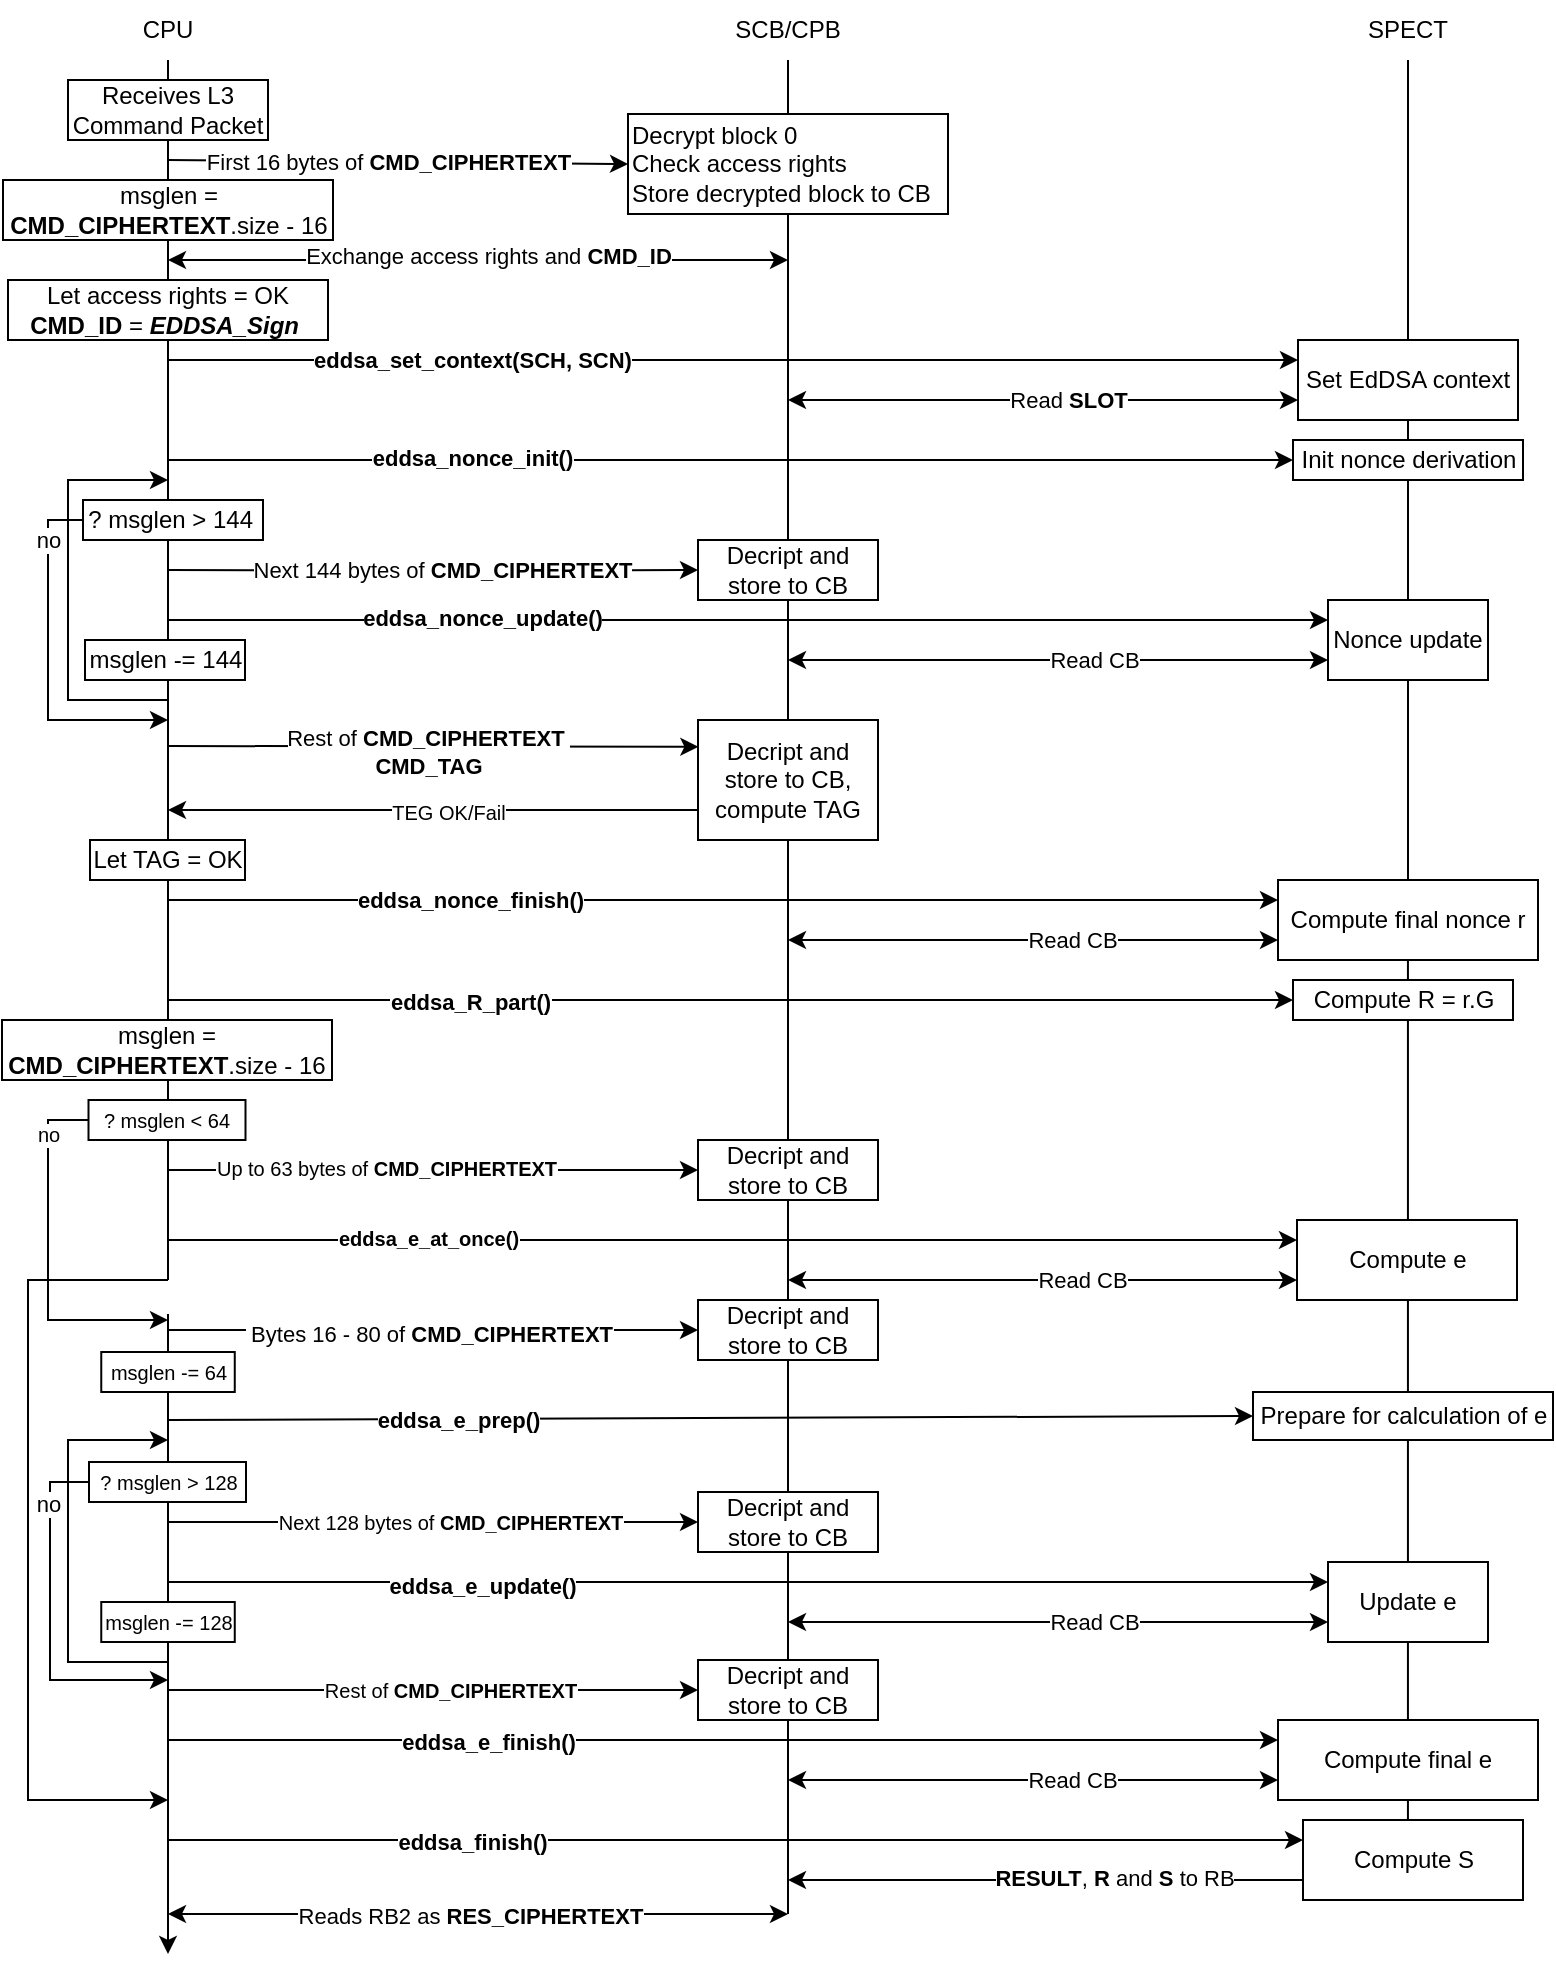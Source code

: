 <mxfile version="24.4.0" type="device">
  <diagram name="EDDSA_DF" id="36KxJUbLJiDApLGpdTRL">
    <mxGraphModel dx="857" dy="592" grid="1" gridSize="10" guides="1" tooltips="1" connect="1" arrows="1" fold="1" page="1" pageScale="1" pageWidth="850" pageHeight="1100" math="0" shadow="0">
      <root>
        <mxCell id="0" />
        <mxCell id="1" parent="0" />
        <mxCell id="mS8hjP8mOqzVf1MW08bs-2" style="edgeStyle=orthogonalEdgeStyle;rounded=0;orthogonalLoop=1;jettySize=auto;html=1;exitX=0.5;exitY=1;exitDx=0;exitDy=0;endArrow=none;endFill=0;" parent="1" source="mS8hjP8mOqzVf1MW08bs-1" edge="1">
          <mxGeometry relative="1" as="geometry">
            <mxPoint x="110" y="683" as="targetPoint" />
            <Array as="points">
              <mxPoint x="110" y="520" />
              <mxPoint x="110" y="520" />
            </Array>
          </mxGeometry>
        </mxCell>
        <mxCell id="mS8hjP8mOqzVf1MW08bs-1" value="CPU" style="text;html=1;strokeColor=none;fillColor=none;align=center;verticalAlign=middle;whiteSpace=wrap;rounded=0;" parent="1" vertex="1">
          <mxGeometry x="90" y="43" width="40" height="30" as="geometry" />
        </mxCell>
        <mxCell id="mS8hjP8mOqzVf1MW08bs-3" style="edgeStyle=orthogonalEdgeStyle;rounded=0;orthogonalLoop=1;jettySize=auto;html=1;exitX=0.5;exitY=1;exitDx=0;exitDy=0;endArrow=none;endFill=0;entryX=0.477;entryY=0.675;entryDx=0;entryDy=0;entryPerimeter=0;" parent="1" source="mS8hjP8mOqzVf1MW08bs-4" edge="1" target="m8yKXEBqO1hWy0zme6Uk-33">
          <mxGeometry relative="1" as="geometry">
            <mxPoint x="730" y="1013" as="targetPoint" />
          </mxGeometry>
        </mxCell>
        <mxCell id="mS8hjP8mOqzVf1MW08bs-4" value="SPECT" style="text;html=1;strokeColor=none;fillColor=none;align=center;verticalAlign=middle;whiteSpace=wrap;rounded=0;" parent="1" vertex="1">
          <mxGeometry x="710" y="43" width="40" height="30" as="geometry" />
        </mxCell>
        <mxCell id="mS8hjP8mOqzVf1MW08bs-5" style="edgeStyle=orthogonalEdgeStyle;rounded=0;orthogonalLoop=1;jettySize=auto;html=1;exitX=0.5;exitY=1;exitDx=0;exitDy=0;endArrow=none;endFill=0;" parent="1" source="mS8hjP8mOqzVf1MW08bs-6" edge="1">
          <mxGeometry relative="1" as="geometry">
            <mxPoint x="420" y="1000" as="targetPoint" />
          </mxGeometry>
        </mxCell>
        <mxCell id="mS8hjP8mOqzVf1MW08bs-6" value="SCB/CPB" style="text;html=1;strokeColor=none;fillColor=none;align=center;verticalAlign=middle;whiteSpace=wrap;rounded=0;" parent="1" vertex="1">
          <mxGeometry x="400" y="43" width="40" height="30" as="geometry" />
        </mxCell>
        <mxCell id="mS8hjP8mOqzVf1MW08bs-8" value="Receives L3 Command Packet" style="rounded=0;whiteSpace=wrap;html=1;" parent="1" vertex="1">
          <mxGeometry x="60" y="83" width="100" height="30" as="geometry" />
        </mxCell>
        <mxCell id="mS8hjP8mOqzVf1MW08bs-9" value="" style="endArrow=classic;html=1;rounded=0;entryX=0;entryY=0.5;entryDx=0;entryDy=0;" parent="1" target="mS8hjP8mOqzVf1MW08bs-11" edge="1">
          <mxGeometry width="50" height="50" relative="1" as="geometry">
            <mxPoint x="110" y="123" as="sourcePoint" />
            <mxPoint x="420" y="123" as="targetPoint" />
          </mxGeometry>
        </mxCell>
        <mxCell id="mS8hjP8mOqzVf1MW08bs-10" value="First 16 bytes of &lt;b&gt;CMD_CIPHERTEXT&lt;/b&gt;" style="edgeLabel;html=1;align=center;verticalAlign=middle;resizable=0;points=[];labelBorderColor=none;" parent="mS8hjP8mOqzVf1MW08bs-9" vertex="1" connectable="0">
          <mxGeometry x="-0.264" y="-1" relative="1" as="geometry">
            <mxPoint x="25" y="-1" as="offset" />
          </mxGeometry>
        </mxCell>
        <mxCell id="mS8hjP8mOqzVf1MW08bs-11" value="&lt;span style=&quot;background-color: initial;&quot;&gt;Decrypt block 0&lt;/span&gt;&lt;br&gt;&lt;span style=&quot;background-color: initial;&quot;&gt;Check access&amp;nbsp;rights&lt;/span&gt;&lt;br&gt;&lt;span style=&quot;background-color: initial;&quot;&gt;Store decrypted block to CB&lt;/span&gt;" style="rounded=0;whiteSpace=wrap;html=1;labelBorderColor=none;align=left;" parent="1" vertex="1">
          <mxGeometry x="340" y="100" width="160" height="50" as="geometry" />
        </mxCell>
        <mxCell id="mS8hjP8mOqzVf1MW08bs-12" value="" style="endArrow=classic;html=1;rounded=0;startArrow=classic;startFill=1;" parent="1" edge="1">
          <mxGeometry width="50" height="50" relative="1" as="geometry">
            <mxPoint x="110" y="173" as="sourcePoint" />
            <mxPoint x="420" y="173" as="targetPoint" />
          </mxGeometry>
        </mxCell>
        <mxCell id="mS8hjP8mOqzVf1MW08bs-13" value="Exchange access rights and &lt;b&gt;CMD_ID&lt;/b&gt;" style="edgeLabel;html=1;align=center;verticalAlign=middle;resizable=0;points=[];" parent="mS8hjP8mOqzVf1MW08bs-12" vertex="1" connectable="0">
          <mxGeometry x="-0.168" y="2" relative="1" as="geometry">
            <mxPoint x="31" as="offset" />
          </mxGeometry>
        </mxCell>
        <mxCell id="mS8hjP8mOqzVf1MW08bs-15" value="Let access rights = OK&lt;br&gt;&lt;b&gt;CMD_ID&lt;/b&gt; = &lt;b&gt;&lt;i&gt;EDDSA_Sign&lt;/i&gt;&lt;/b&gt;&amp;nbsp;" style="rounded=0;whiteSpace=wrap;html=1;labelBorderColor=none;" parent="1" vertex="1">
          <mxGeometry x="30" y="183" width="160" height="30" as="geometry" />
        </mxCell>
        <mxCell id="mS8hjP8mOqzVf1MW08bs-16" value="" style="endArrow=classic;html=1;rounded=0;entryX=0;entryY=0.25;entryDx=0;entryDy=0;" parent="1" target="mS8hjP8mOqzVf1MW08bs-18" edge="1">
          <mxGeometry width="50" height="50" relative="1" as="geometry">
            <mxPoint x="110" y="223" as="sourcePoint" />
            <mxPoint x="730" y="223" as="targetPoint" />
          </mxGeometry>
        </mxCell>
        <mxCell id="mS8hjP8mOqzVf1MW08bs-17" value="&lt;b&gt;eddsa_set_context(SCH, SCN)&lt;/b&gt;" style="edgeLabel;html=1;align=center;verticalAlign=middle;resizable=0;points=[];" parent="mS8hjP8mOqzVf1MW08bs-16" vertex="1" connectable="0">
          <mxGeometry x="-0.352" y="-2" relative="1" as="geometry">
            <mxPoint x="-31" y="-2" as="offset" />
          </mxGeometry>
        </mxCell>
        <mxCell id="CBX0o6a5zVeQFHhdcQHU-1" style="edgeStyle=orthogonalEdgeStyle;rounded=0;orthogonalLoop=1;jettySize=auto;html=1;exitX=0;exitY=0.75;exitDx=0;exitDy=0;startArrow=classic;startFill=1;" parent="1" source="mS8hjP8mOqzVf1MW08bs-18" edge="1">
          <mxGeometry relative="1" as="geometry">
            <mxPoint x="420" y="243" as="targetPoint" />
          </mxGeometry>
        </mxCell>
        <mxCell id="CBX0o6a5zVeQFHhdcQHU-2" value="Read &lt;b&gt;SLOT&lt;/b&gt;" style="edgeLabel;html=1;align=center;verticalAlign=middle;resizable=0;points=[];" parent="CBX0o6a5zVeQFHhdcQHU-1" vertex="1" connectable="0">
          <mxGeometry x="-0.356" relative="1" as="geometry">
            <mxPoint x="-33" as="offset" />
          </mxGeometry>
        </mxCell>
        <mxCell id="mS8hjP8mOqzVf1MW08bs-18" value="Set EdDSA context" style="rounded=0;whiteSpace=wrap;html=1;labelBorderColor=none;" parent="1" vertex="1">
          <mxGeometry x="675" y="213" width="110" height="40" as="geometry" />
        </mxCell>
        <mxCell id="mS8hjP8mOqzVf1MW08bs-21" value="" style="endArrow=classic;html=1;rounded=0;entryX=0;entryY=0.5;entryDx=0;entryDy=0;" parent="1" target="mS8hjP8mOqzVf1MW08bs-23" edge="1">
          <mxGeometry width="50" height="50" relative="1" as="geometry">
            <mxPoint x="110" y="273" as="sourcePoint" />
            <mxPoint x="730" y="263" as="targetPoint" />
          </mxGeometry>
        </mxCell>
        <mxCell id="mS8hjP8mOqzVf1MW08bs-22" value="&lt;b&gt;eddsa_nonce_init()&lt;/b&gt;" style="edgeLabel;html=1;align=center;verticalAlign=middle;resizable=0;points=[];" parent="mS8hjP8mOqzVf1MW08bs-21" vertex="1" connectable="0">
          <mxGeometry x="-0.352" y="-2" relative="1" as="geometry">
            <mxPoint x="-31" y="-3" as="offset" />
          </mxGeometry>
        </mxCell>
        <mxCell id="mS8hjP8mOqzVf1MW08bs-23" value="Init nonce derivation" style="rounded=0;whiteSpace=wrap;html=1;labelBorderColor=none;" parent="1" vertex="1">
          <mxGeometry x="672.5" y="263" width="115" height="20" as="geometry" />
        </mxCell>
        <mxCell id="mS8hjP8mOqzVf1MW08bs-26" value="msglen = &lt;b&gt;CMD_CIPHERTEXT&lt;/b&gt;.size - 16" style="rounded=0;whiteSpace=wrap;html=1;labelBorderColor=none;" parent="1" vertex="1">
          <mxGeometry x="27.5" y="133" width="165" height="30" as="geometry" />
        </mxCell>
        <mxCell id="mS8hjP8mOqzVf1MW08bs-32" style="edgeStyle=orthogonalEdgeStyle;rounded=0;orthogonalLoop=1;jettySize=auto;html=1;startArrow=none;startFill=0;entryX=0;entryY=0.5;entryDx=0;entryDy=0;" parent="1" target="mS8hjP8mOqzVf1MW08bs-35" edge="1">
          <mxGeometry relative="1" as="geometry">
            <mxPoint x="420" y="400" as="targetPoint" />
            <mxPoint x="110" y="328" as="sourcePoint" />
          </mxGeometry>
        </mxCell>
        <mxCell id="mS8hjP8mOqzVf1MW08bs-34" value="Next 144 bytes of &lt;b&gt;CMD_CIPHERTEXT&lt;/b&gt;" style="edgeLabel;html=1;align=center;verticalAlign=middle;resizable=0;points=[];" parent="mS8hjP8mOqzVf1MW08bs-32" vertex="1" connectable="0">
          <mxGeometry x="-0.664" relative="1" as="geometry">
            <mxPoint x="92" as="offset" />
          </mxGeometry>
        </mxCell>
        <mxCell id="mS8hjP8mOqzVf1MW08bs-48" style="edgeStyle=orthogonalEdgeStyle;rounded=0;orthogonalLoop=1;jettySize=auto;html=1;exitX=0;exitY=0.5;exitDx=0;exitDy=0;startArrow=none;startFill=0;" parent="1" source="mS8hjP8mOqzVf1MW08bs-29" edge="1">
          <mxGeometry relative="1" as="geometry">
            <mxPoint x="110" y="403" as="targetPoint" />
            <Array as="points">
              <mxPoint x="50" y="303" />
              <mxPoint x="50" y="403" />
            </Array>
          </mxGeometry>
        </mxCell>
        <mxCell id="mS8hjP8mOqzVf1MW08bs-49" value="no" style="edgeLabel;html=1;align=center;verticalAlign=middle;resizable=0;points=[];" parent="mS8hjP8mOqzVf1MW08bs-48" vertex="1" connectable="0">
          <mxGeometry x="-0.622" relative="1" as="geometry">
            <mxPoint y="-6" as="offset" />
          </mxGeometry>
        </mxCell>
        <mxCell id="mS8hjP8mOqzVf1MW08bs-29" value="? msglen &amp;gt; 144&amp;nbsp;" style="rounded=0;whiteSpace=wrap;html=1;labelBorderColor=none;" parent="1" vertex="1">
          <mxGeometry x="67.5" y="293" width="90" height="20" as="geometry" />
        </mxCell>
        <mxCell id="mS8hjP8mOqzVf1MW08bs-35" value="Decript and store to CB" style="rounded=0;whiteSpace=wrap;html=1;labelBorderColor=none;" parent="1" vertex="1">
          <mxGeometry x="375" y="313" width="90" height="30" as="geometry" />
        </mxCell>
        <mxCell id="mS8hjP8mOqzVf1MW08bs-38" value="" style="endArrow=classic;html=1;rounded=0;entryX=0;entryY=0.25;entryDx=0;entryDy=0;" parent="1" target="mS8hjP8mOqzVf1MW08bs-43" edge="1">
          <mxGeometry width="50" height="50" relative="1" as="geometry">
            <mxPoint x="110" y="353" as="sourcePoint" />
            <mxPoint x="730" y="429" as="targetPoint" />
          </mxGeometry>
        </mxCell>
        <mxCell id="mS8hjP8mOqzVf1MW08bs-39" value="&lt;b&gt;eddsa_nonce_update()&lt;/b&gt;" style="edgeLabel;html=1;align=center;verticalAlign=middle;resizable=0;points=[];" parent="mS8hjP8mOqzVf1MW08bs-38" vertex="1" connectable="0">
          <mxGeometry x="-0.352" y="-2" relative="1" as="geometry">
            <mxPoint x="-31" y="-3" as="offset" />
          </mxGeometry>
        </mxCell>
        <mxCell id="mS8hjP8mOqzVf1MW08bs-40" value="msglen -= 144" style="rounded=0;whiteSpace=wrap;html=1;labelBorderColor=none;" parent="1" vertex="1">
          <mxGeometry x="68.5" y="363" width="80" height="20" as="geometry" />
        </mxCell>
        <mxCell id="mS8hjP8mOqzVf1MW08bs-41" value="" style="endArrow=classic;startArrow=classic;html=1;rounded=0;entryX=0;entryY=0.75;entryDx=0;entryDy=0;" parent="1" target="mS8hjP8mOqzVf1MW08bs-43" edge="1">
          <mxGeometry width="50" height="50" relative="1" as="geometry">
            <mxPoint x="420" y="373" as="sourcePoint" />
            <mxPoint x="730" y="449" as="targetPoint" />
          </mxGeometry>
        </mxCell>
        <mxCell id="mS8hjP8mOqzVf1MW08bs-42" value="Read CB" style="edgeLabel;html=1;align=center;verticalAlign=middle;resizable=0;points=[];" parent="mS8hjP8mOqzVf1MW08bs-41" vertex="1" connectable="0">
          <mxGeometry x="-0.133" relative="1" as="geometry">
            <mxPoint x="36" as="offset" />
          </mxGeometry>
        </mxCell>
        <mxCell id="mS8hjP8mOqzVf1MW08bs-43" value="Nonce update" style="rounded=0;whiteSpace=wrap;html=1;labelBorderColor=none;" parent="1" vertex="1">
          <mxGeometry x="690" y="343" width="80" height="40" as="geometry" />
        </mxCell>
        <mxCell id="mS8hjP8mOqzVf1MW08bs-50" value="" style="endArrow=classic;html=1;rounded=0;entryX=0.002;entryY=0.223;entryDx=0;entryDy=0;entryPerimeter=0;" parent="1" edge="1">
          <mxGeometry width="50" height="50" relative="1" as="geometry">
            <mxPoint x="110" y="416" as="sourcePoint" />
            <mxPoint x="375.18" y="416.38" as="targetPoint" />
          </mxGeometry>
        </mxCell>
        <mxCell id="mS8hjP8mOqzVf1MW08bs-51" value="Rest of &lt;b&gt;CMD_CIPHERTEXT&lt;/b&gt;&amp;nbsp;&lt;br&gt;&lt;b&gt;CMD_TAG&lt;/b&gt;" style="edgeLabel;html=1;align=center;verticalAlign=middle;resizable=0;points=[];" parent="mS8hjP8mOqzVf1MW08bs-50" vertex="1" connectable="0">
          <mxGeometry x="0.319" y="-2" relative="1" as="geometry">
            <mxPoint x="-45" as="offset" />
          </mxGeometry>
        </mxCell>
        <mxCell id="cL3N96nmHzUbm4THd0L9-20" style="edgeStyle=orthogonalEdgeStyle;rounded=0;orthogonalLoop=1;jettySize=auto;html=1;exitX=0;exitY=0.75;exitDx=0;exitDy=0;fontSize=10;" parent="1" source="mS8hjP8mOqzVf1MW08bs-52" edge="1">
          <mxGeometry relative="1" as="geometry">
            <mxPoint x="110" y="448" as="targetPoint" />
          </mxGeometry>
        </mxCell>
        <mxCell id="cL3N96nmHzUbm4THd0L9-21" value="TEG OK/Fail" style="edgeLabel;html=1;align=center;verticalAlign=middle;resizable=0;points=[];fontSize=10;" parent="cL3N96nmHzUbm4THd0L9-20" vertex="1" connectable="0">
          <mxGeometry x="-0.803" y="1" relative="1" as="geometry">
            <mxPoint x="-99" as="offset" />
          </mxGeometry>
        </mxCell>
        <mxCell id="mS8hjP8mOqzVf1MW08bs-52" value="Decript and&lt;br&gt;store to CB, compute TAG" style="rounded=0;whiteSpace=wrap;html=1;labelBorderColor=none;" parent="1" vertex="1">
          <mxGeometry x="375" y="403" width="90" height="60" as="geometry" />
        </mxCell>
        <mxCell id="mS8hjP8mOqzVf1MW08bs-53" value="" style="endArrow=classic;html=1;rounded=0;entryX=0;entryY=0.25;entryDx=0;entryDy=0;" parent="1" target="mS8hjP8mOqzVf1MW08bs-57" edge="1">
          <mxGeometry width="50" height="50" relative="1" as="geometry">
            <mxPoint x="110" y="493" as="sourcePoint" />
            <mxPoint x="730" y="660" as="targetPoint" />
          </mxGeometry>
        </mxCell>
        <mxCell id="mS8hjP8mOqzVf1MW08bs-54" value="&lt;b&gt;eddsa_nonce_finish()&lt;/b&gt;" style="edgeLabel;html=1;align=center;verticalAlign=middle;resizable=0;points=[];" parent="mS8hjP8mOqzVf1MW08bs-53" vertex="1" connectable="0">
          <mxGeometry x="-0.678" y="-1" relative="1" as="geometry">
            <mxPoint x="61" y="-1" as="offset" />
          </mxGeometry>
        </mxCell>
        <mxCell id="mS8hjP8mOqzVf1MW08bs-55" value="" style="endArrow=classic;startArrow=classic;html=1;rounded=0;entryX=0;entryY=0.75;entryDx=0;entryDy=0;" parent="1" target="mS8hjP8mOqzVf1MW08bs-57" edge="1">
          <mxGeometry width="50" height="50" relative="1" as="geometry">
            <mxPoint x="420" y="513" as="sourcePoint" />
            <mxPoint x="650" y="553" as="targetPoint" />
          </mxGeometry>
        </mxCell>
        <mxCell id="mS8hjP8mOqzVf1MW08bs-56" value="Read CB" style="edgeLabel;html=1;align=center;verticalAlign=middle;resizable=0;points=[];" parent="mS8hjP8mOqzVf1MW08bs-55" vertex="1" connectable="0">
          <mxGeometry x="-0.133" relative="1" as="geometry">
            <mxPoint x="36" as="offset" />
          </mxGeometry>
        </mxCell>
        <mxCell id="mS8hjP8mOqzVf1MW08bs-57" value="Compute final nonce r" style="rounded=0;whiteSpace=wrap;html=1;labelBorderColor=none;" parent="1" vertex="1">
          <mxGeometry x="665" y="483" width="130" height="40" as="geometry" />
        </mxCell>
        <mxCell id="mS8hjP8mOqzVf1MW08bs-60" value="" style="endArrow=classic;html=1;rounded=0;entryX=0;entryY=0.5;entryDx=0;entryDy=0;" parent="1" target="mS8hjP8mOqzVf1MW08bs-62" edge="1">
          <mxGeometry width="50" height="50" relative="1" as="geometry">
            <mxPoint x="110" y="543" as="sourcePoint" />
            <mxPoint x="670" y="743" as="targetPoint" />
          </mxGeometry>
        </mxCell>
        <mxCell id="mS8hjP8mOqzVf1MW08bs-61" value="&lt;b&gt;eddsa_R_part()&lt;/b&gt;" style="edgeLabel;html=1;align=center;verticalAlign=middle;resizable=0;points=[];" parent="mS8hjP8mOqzVf1MW08bs-60" vertex="1" connectable="0">
          <mxGeometry x="-0.678" y="-1" relative="1" as="geometry">
            <mxPoint x="60" as="offset" />
          </mxGeometry>
        </mxCell>
        <mxCell id="mS8hjP8mOqzVf1MW08bs-62" value="Compute R = r.G" style="rounded=0;whiteSpace=wrap;html=1;labelBorderColor=none;" parent="1" vertex="1">
          <mxGeometry x="672.5" y="533" width="110" height="20" as="geometry" />
        </mxCell>
        <mxCell id="SsKGnqVOpfGxaW1s4j_Y-8" value="Let TAG = OK" style="rounded=0;whiteSpace=wrap;html=1;labelBorderColor=none;" parent="1" vertex="1">
          <mxGeometry x="71" y="463" width="77.5" height="20" as="geometry" />
        </mxCell>
        <mxCell id="cL3N96nmHzUbm4THd0L9-19" value="" style="endArrow=classic;html=1;rounded=0;fontSize=10;" parent="1" edge="1">
          <mxGeometry width="50" height="50" relative="1" as="geometry">
            <mxPoint x="110" y="393" as="sourcePoint" />
            <mxPoint x="110" y="283" as="targetPoint" />
            <Array as="points">
              <mxPoint x="80" y="393" />
              <mxPoint x="60" y="393" />
              <mxPoint x="60" y="283" />
            </Array>
          </mxGeometry>
        </mxCell>
        <mxCell id="m8yKXEBqO1hWy0zme6Uk-1" value="" style="endArrow=classic;html=1;rounded=0;entryX=0;entryY=0.5;entryDx=0;entryDy=0;" parent="1" edge="1">
          <mxGeometry width="50" height="50" relative="1" as="geometry">
            <mxPoint x="110" y="753" as="sourcePoint" />
            <mxPoint x="652.5" y="751" as="targetPoint" />
          </mxGeometry>
        </mxCell>
        <mxCell id="m8yKXEBqO1hWy0zme6Uk-2" value="&lt;b&gt;eddsa_e_prep()&lt;/b&gt;" style="edgeLabel;html=1;align=center;verticalAlign=middle;resizable=0;points=[];" parent="m8yKXEBqO1hWy0zme6Uk-1" vertex="1" connectable="0">
          <mxGeometry x="-0.352" y="-2" relative="1" as="geometry">
            <mxPoint x="-31" y="-2" as="offset" />
          </mxGeometry>
        </mxCell>
        <mxCell id="m8yKXEBqO1hWy0zme6Uk-3" value="Prepare for calculation of e" style="rounded=0;whiteSpace=wrap;html=1;labelBorderColor=none;" parent="1" vertex="1">
          <mxGeometry x="652.5" y="739" width="150" height="24" as="geometry" />
        </mxCell>
        <mxCell id="m8yKXEBqO1hWy0zme6Uk-12" value="" style="endArrow=classic;html=1;rounded=0;entryX=0;entryY=0.25;entryDx=0;entryDy=0;" parent="1" target="m8yKXEBqO1hWy0zme6Uk-17" edge="1">
          <mxGeometry width="50" height="50" relative="1" as="geometry">
            <mxPoint x="110" y="834" as="sourcePoint" />
            <mxPoint x="720" y="1182" as="targetPoint" />
          </mxGeometry>
        </mxCell>
        <mxCell id="m8yKXEBqO1hWy0zme6Uk-13" value="&lt;b&gt;eddsa_e_update()&lt;/b&gt;" style="edgeLabel;html=1;align=center;verticalAlign=middle;resizable=0;points=[];" parent="m8yKXEBqO1hWy0zme6Uk-12" vertex="1" connectable="0">
          <mxGeometry x="-0.352" y="-2" relative="1" as="geometry">
            <mxPoint x="-31" as="offset" />
          </mxGeometry>
        </mxCell>
        <mxCell id="m8yKXEBqO1hWy0zme6Uk-15" value="" style="endArrow=classic;startArrow=classic;html=1;rounded=0;entryX=0;entryY=0.75;entryDx=0;entryDy=0;" parent="1" target="m8yKXEBqO1hWy0zme6Uk-17" edge="1">
          <mxGeometry width="50" height="50" relative="1" as="geometry">
            <mxPoint x="420" y="854" as="sourcePoint" />
            <mxPoint x="720" y="1202" as="targetPoint" />
          </mxGeometry>
        </mxCell>
        <mxCell id="m8yKXEBqO1hWy0zme6Uk-16" value="Read CB" style="edgeLabel;html=1;align=center;verticalAlign=middle;resizable=0;points=[];" parent="m8yKXEBqO1hWy0zme6Uk-15" vertex="1" connectable="0">
          <mxGeometry x="-0.133" relative="1" as="geometry">
            <mxPoint x="36" as="offset" />
          </mxGeometry>
        </mxCell>
        <mxCell id="m8yKXEBqO1hWy0zme6Uk-17" value="Update e" style="rounded=0;whiteSpace=wrap;html=1;labelBorderColor=none;" parent="1" vertex="1">
          <mxGeometry x="690" y="824" width="80" height="40" as="geometry" />
        </mxCell>
        <mxCell id="m8yKXEBqO1hWy0zme6Uk-24" value="" style="endArrow=classic;html=1;rounded=0;entryX=0;entryY=0.25;entryDx=0;entryDy=0;" parent="1" target="m8yKXEBqO1hWy0zme6Uk-28" edge="1">
          <mxGeometry width="50" height="50" relative="1" as="geometry">
            <mxPoint x="110" y="913" as="sourcePoint" />
            <mxPoint x="720" y="1312" as="targetPoint" />
          </mxGeometry>
        </mxCell>
        <mxCell id="m8yKXEBqO1hWy0zme6Uk-25" value="&lt;b&gt;eddsa_e_finish()&lt;/b&gt;" style="edgeLabel;html=1;align=center;verticalAlign=middle;resizable=0;points=[];" parent="m8yKXEBqO1hWy0zme6Uk-24" vertex="1" connectable="0">
          <mxGeometry x="-0.678" y="-1" relative="1" as="geometry">
            <mxPoint x="70" as="offset" />
          </mxGeometry>
        </mxCell>
        <mxCell id="m8yKXEBqO1hWy0zme6Uk-26" value="" style="endArrow=classic;startArrow=classic;html=1;rounded=0;entryX=0;entryY=0.75;entryDx=0;entryDy=0;" parent="1" target="m8yKXEBqO1hWy0zme6Uk-28" edge="1">
          <mxGeometry width="50" height="50" relative="1" as="geometry">
            <mxPoint x="420" y="933" as="sourcePoint" />
            <mxPoint x="720" y="1332" as="targetPoint" />
          </mxGeometry>
        </mxCell>
        <mxCell id="m8yKXEBqO1hWy0zme6Uk-27" value="Read CB" style="edgeLabel;html=1;align=center;verticalAlign=middle;resizable=0;points=[];" parent="m8yKXEBqO1hWy0zme6Uk-26" vertex="1" connectable="0">
          <mxGeometry x="-0.133" relative="1" as="geometry">
            <mxPoint x="36" as="offset" />
          </mxGeometry>
        </mxCell>
        <mxCell id="m8yKXEBqO1hWy0zme6Uk-28" value="Compute final e" style="rounded=0;whiteSpace=wrap;html=1;labelBorderColor=none;" parent="1" vertex="1">
          <mxGeometry x="665" y="903" width="130" height="40" as="geometry" />
        </mxCell>
        <mxCell id="m8yKXEBqO1hWy0zme6Uk-31" value="" style="endArrow=classic;html=1;rounded=0;entryX=0;entryY=0.25;entryDx=0;entryDy=0;" parent="1" target="m8yKXEBqO1hWy0zme6Uk-33" edge="1">
          <mxGeometry width="50" height="50" relative="1" as="geometry">
            <mxPoint x="110" y="963" as="sourcePoint" />
            <mxPoint x="720" y="1393" as="targetPoint" />
          </mxGeometry>
        </mxCell>
        <mxCell id="m8yKXEBqO1hWy0zme6Uk-32" value="&lt;b&gt;eddsa_finish()&lt;/b&gt;" style="edgeLabel;html=1;align=center;verticalAlign=middle;resizable=0;points=[];" parent="m8yKXEBqO1hWy0zme6Uk-31" vertex="1" connectable="0">
          <mxGeometry x="-0.678" y="-1" relative="1" as="geometry">
            <mxPoint x="60" as="offset" />
          </mxGeometry>
        </mxCell>
        <mxCell id="m8yKXEBqO1hWy0zme6Uk-33" value="Compute S" style="rounded=0;whiteSpace=wrap;html=1;labelBorderColor=none;" parent="1" vertex="1">
          <mxGeometry x="677.5" y="953" width="110" height="40" as="geometry" />
        </mxCell>
        <mxCell id="m8yKXEBqO1hWy0zme6Uk-39" value="" style="endArrow=classic;html=1;rounded=0;entryX=0;entryY=0.5;entryDx=0;entryDy=0;" parent="1" target="m8yKXEBqO1hWy0zme6Uk-66" edge="1">
          <mxGeometry width="50" height="50" relative="1" as="geometry">
            <mxPoint x="110" y="708" as="sourcePoint" />
            <mxPoint x="370" y="753" as="targetPoint" />
          </mxGeometry>
        </mxCell>
        <mxCell id="m8yKXEBqO1hWy0zme6Uk-40" value="&amp;nbsp;Bytes 16 - 80 of &lt;b&gt;CMD_CIPHERTEXT&lt;/b&gt;" style="edgeLabel;html=1;align=center;verticalAlign=middle;resizable=0;points=[];" parent="m8yKXEBqO1hWy0zme6Uk-39" vertex="1" connectable="0">
          <mxGeometry x="0.319" y="-2" relative="1" as="geometry">
            <mxPoint x="-45" as="offset" />
          </mxGeometry>
        </mxCell>
        <mxCell id="m8yKXEBqO1hWy0zme6Uk-45" value="" style="endArrow=classic;html=1;rounded=0;exitX=0;exitY=0.75;exitDx=0;exitDy=0;" parent="1" source="m8yKXEBqO1hWy0zme6Uk-33" edge="1">
          <mxGeometry width="50" height="50" relative="1" as="geometry">
            <mxPoint x="730" y="1003" as="sourcePoint" />
            <mxPoint x="420" y="983" as="targetPoint" />
          </mxGeometry>
        </mxCell>
        <mxCell id="m8yKXEBqO1hWy0zme6Uk-46" value="&lt;b&gt;RESULT&lt;/b&gt;,&lt;b&gt; R &lt;/b&gt;and&lt;b&gt; S&amp;nbsp;&lt;/b&gt;to RB" style="edgeLabel;html=1;align=center;verticalAlign=middle;resizable=0;points=[];" parent="m8yKXEBqO1hWy0zme6Uk-45" vertex="1" connectable="0">
          <mxGeometry x="0.737" y="-1" relative="1" as="geometry">
            <mxPoint x="129" as="offset" />
          </mxGeometry>
        </mxCell>
        <mxCell id="m8yKXEBqO1hWy0zme6Uk-47" value="" style="endArrow=classic;startArrow=classic;html=1;rounded=0;" parent="1" edge="1">
          <mxGeometry width="50" height="50" relative="1" as="geometry">
            <mxPoint x="110" y="1000" as="sourcePoint" />
            <mxPoint x="420" y="1000" as="targetPoint" />
          </mxGeometry>
        </mxCell>
        <mxCell id="m8yKXEBqO1hWy0zme6Uk-48" value="Reads RB2 as &lt;b&gt;RES_CIPHERTEXT&lt;/b&gt;" style="edgeLabel;html=1;align=center;verticalAlign=middle;resizable=0;points=[];" parent="m8yKXEBqO1hWy0zme6Uk-47" vertex="1" connectable="0">
          <mxGeometry x="-0.153" y="-1" relative="1" as="geometry">
            <mxPoint x="19" as="offset" />
          </mxGeometry>
        </mxCell>
        <mxCell id="m8yKXEBqO1hWy0zme6Uk-49" value="msglen = &lt;b&gt;CMD_CIPHERTEXT&lt;/b&gt;.size - 16" style="rounded=0;whiteSpace=wrap;html=1;labelBorderColor=none;" parent="1" vertex="1">
          <mxGeometry x="27" y="553" width="165" height="30" as="geometry" />
        </mxCell>
        <mxCell id="m8yKXEBqO1hWy0zme6Uk-63" value="no" style="edgeStyle=orthogonalEdgeStyle;rounded=0;orthogonalLoop=1;jettySize=auto;html=1;exitX=0;exitY=0.5;exitDx=0;exitDy=0;fontSize=10;" parent="1" source="m8yKXEBqO1hWy0zme6Uk-52" edge="1">
          <mxGeometry x="-0.698" relative="1" as="geometry">
            <mxPoint x="110" y="703" as="targetPoint" />
            <Array as="points">
              <mxPoint x="50" y="603" />
              <mxPoint x="50" y="703" />
              <mxPoint x="110" y="703" />
            </Array>
            <mxPoint as="offset" />
          </mxGeometry>
        </mxCell>
        <mxCell id="m8yKXEBqO1hWy0zme6Uk-52" value="? msglen &amp;lt; 64" style="rounded=0;whiteSpace=wrap;html=1;fontSize=10;" parent="1" vertex="1">
          <mxGeometry x="70.25" y="593" width="78.5" height="20" as="geometry" />
        </mxCell>
        <mxCell id="m8yKXEBqO1hWy0zme6Uk-53" value="" style="endArrow=classic;html=1;rounded=0;fontSize=10;entryX=0;entryY=0.5;entryDx=0;entryDy=0;" parent="1" target="m8yKXEBqO1hWy0zme6Uk-54" edge="1">
          <mxGeometry width="50" height="50" relative="1" as="geometry">
            <mxPoint x="110" y="628" as="sourcePoint" />
            <mxPoint x="370" y="623" as="targetPoint" />
          </mxGeometry>
        </mxCell>
        <mxCell id="m8yKXEBqO1hWy0zme6Uk-62" value="Up to 63 bytes of &lt;b&gt;CMD_CIPHERTEXT&lt;/b&gt;" style="edgeLabel;html=1;align=center;verticalAlign=middle;resizable=0;points=[];fontSize=10;" parent="m8yKXEBqO1hWy0zme6Uk-53" vertex="1" connectable="0">
          <mxGeometry x="-0.181" y="1" relative="1" as="geometry">
            <mxPoint as="offset" />
          </mxGeometry>
        </mxCell>
        <mxCell id="m8yKXEBqO1hWy0zme6Uk-54" value="Decript and store to CB" style="rounded=0;whiteSpace=wrap;html=1;labelBorderColor=none;" parent="1" vertex="1">
          <mxGeometry x="375" y="613" width="90" height="30" as="geometry" />
        </mxCell>
        <mxCell id="m8yKXEBqO1hWy0zme6Uk-55" value="" style="endArrow=classic;html=1;rounded=0;fontSize=10;entryX=0;entryY=0.25;entryDx=0;entryDy=0;" parent="1" target="m8yKXEBqO1hWy0zme6Uk-57" edge="1">
          <mxGeometry width="50" height="50" relative="1" as="geometry">
            <mxPoint x="110" y="663" as="sourcePoint" />
            <mxPoint x="660" y="663" as="targetPoint" />
          </mxGeometry>
        </mxCell>
        <mxCell id="m8yKXEBqO1hWy0zme6Uk-56" value="&lt;b&gt;eddsa_e_at_once()&lt;/b&gt;" style="edgeLabel;html=1;align=center;verticalAlign=middle;resizable=0;points=[];fontSize=10;" parent="m8yKXEBqO1hWy0zme6Uk-55" vertex="1" connectable="0">
          <mxGeometry x="-0.65" y="1" relative="1" as="geometry">
            <mxPoint x="31" as="offset" />
          </mxGeometry>
        </mxCell>
        <mxCell id="m8yKXEBqO1hWy0zme6Uk-57" value="Compute e" style="rounded=0;whiteSpace=wrap;html=1;labelBorderColor=none;" parent="1" vertex="1">
          <mxGeometry x="674.5" y="653" width="110" height="40" as="geometry" />
        </mxCell>
        <mxCell id="m8yKXEBqO1hWy0zme6Uk-60" value="" style="endArrow=classic;startArrow=classic;html=1;rounded=0;entryX=0;entryY=0.75;entryDx=0;entryDy=0;" parent="1" target="m8yKXEBqO1hWy0zme6Uk-57" edge="1">
          <mxGeometry width="50" height="50" relative="1" as="geometry">
            <mxPoint x="420" y="683" as="sourcePoint" />
            <mxPoint x="655" y="683" as="targetPoint" />
          </mxGeometry>
        </mxCell>
        <mxCell id="m8yKXEBqO1hWy0zme6Uk-61" value="Read CB" style="edgeLabel;html=1;align=center;verticalAlign=middle;resizable=0;points=[];" parent="m8yKXEBqO1hWy0zme6Uk-60" vertex="1" connectable="0">
          <mxGeometry x="-0.133" relative="1" as="geometry">
            <mxPoint x="36" as="offset" />
          </mxGeometry>
        </mxCell>
        <mxCell id="m8yKXEBqO1hWy0zme6Uk-64" value="" style="endArrow=classic;html=1;rounded=0;fontSize=10;" parent="1" edge="1">
          <mxGeometry width="50" height="50" relative="1" as="geometry">
            <mxPoint x="110" y="683" as="sourcePoint" />
            <mxPoint x="110" y="943" as="targetPoint" />
            <Array as="points">
              <mxPoint x="80" y="683" />
              <mxPoint x="60" y="683" />
              <mxPoint x="40" y="683" />
              <mxPoint x="40" y="763" />
              <mxPoint x="40" y="943" />
            </Array>
          </mxGeometry>
        </mxCell>
        <mxCell id="m8yKXEBqO1hWy0zme6Uk-71" style="edgeStyle=orthogonalEdgeStyle;rounded=0;orthogonalLoop=1;jettySize=auto;html=1;exitX=0;exitY=0.5;exitDx=0;exitDy=0;fontSize=10;" parent="1" source="m8yKXEBqO1hWy0zme6Uk-65" edge="1">
          <mxGeometry relative="1" as="geometry">
            <mxPoint x="110" y="883" as="targetPoint" />
            <Array as="points">
              <mxPoint x="51" y="784" />
              <mxPoint x="51" y="883" />
            </Array>
          </mxGeometry>
        </mxCell>
        <mxCell id="uzqC6ebku2vS4LHqbjgI-1" value="no" style="edgeLabel;html=1;align=center;verticalAlign=middle;resizable=0;points=[];" vertex="1" connectable="0" parent="m8yKXEBqO1hWy0zme6Uk-71">
          <mxGeometry x="0.136" y="-1" relative="1" as="geometry">
            <mxPoint y="-71" as="offset" />
          </mxGeometry>
        </mxCell>
        <mxCell id="m8yKXEBqO1hWy0zme6Uk-66" value="Decript and store to CB" style="rounded=0;whiteSpace=wrap;html=1;labelBorderColor=none;" parent="1" vertex="1">
          <mxGeometry x="375" y="693" width="90" height="30" as="geometry" />
        </mxCell>
        <mxCell id="m8yKXEBqO1hWy0zme6Uk-69" value="" style="endArrow=classic;html=1;rounded=0;fontSize=10;entryX=0;entryY=0.5;entryDx=0;entryDy=0;" parent="1" target="m8yKXEBqO1hWy0zme6Uk-70" edge="1">
          <mxGeometry width="50" height="50" relative="1" as="geometry">
            <mxPoint x="110" y="804" as="sourcePoint" />
            <mxPoint x="520" y="954" as="targetPoint" />
          </mxGeometry>
        </mxCell>
        <mxCell id="m8yKXEBqO1hWy0zme6Uk-75" value="Next 128 bytes of &lt;b&gt;CMD_CIPHERTEXT&lt;/b&gt;" style="edgeLabel;html=1;align=center;verticalAlign=middle;resizable=0;points=[];fontSize=10;" parent="m8yKXEBqO1hWy0zme6Uk-69" vertex="1" connectable="0">
          <mxGeometry x="-0.349" y="1" relative="1" as="geometry">
            <mxPoint x="54" y="1" as="offset" />
          </mxGeometry>
        </mxCell>
        <mxCell id="m8yKXEBqO1hWy0zme6Uk-70" value="Decript and store to CB" style="rounded=0;whiteSpace=wrap;html=1;labelBorderColor=none;" parent="1" vertex="1">
          <mxGeometry x="375" y="789" width="90" height="30" as="geometry" />
        </mxCell>
        <mxCell id="m8yKXEBqO1hWy0zme6Uk-74" value="" style="endArrow=classic;html=1;rounded=0;fontSize=10;" parent="1" edge="1">
          <mxGeometry width="50" height="50" relative="1" as="geometry">
            <mxPoint x="110" y="874" as="sourcePoint" />
            <mxPoint x="110" y="763" as="targetPoint" />
            <Array as="points">
              <mxPoint x="60" y="874" />
              <mxPoint x="60" y="763" />
            </Array>
          </mxGeometry>
        </mxCell>
        <mxCell id="m8yKXEBqO1hWy0zme6Uk-78" value="" style="endArrow=classic;html=1;rounded=0;fontSize=10;entryX=0;entryY=0.5;entryDx=0;entryDy=0;" parent="1" target="m8yKXEBqO1hWy0zme6Uk-80" edge="1">
          <mxGeometry width="50" height="50" relative="1" as="geometry">
            <mxPoint x="110" y="888" as="sourcePoint" />
            <mxPoint x="520" y="1038" as="targetPoint" />
          </mxGeometry>
        </mxCell>
        <mxCell id="m8yKXEBqO1hWy0zme6Uk-79" value="Rest of &lt;b&gt;CMD_CIPHERTEXT&lt;/b&gt;" style="edgeLabel;html=1;align=center;verticalAlign=middle;resizable=0;points=[];fontSize=10;" parent="m8yKXEBqO1hWy0zme6Uk-78" vertex="1" connectable="0">
          <mxGeometry x="-0.349" y="1" relative="1" as="geometry">
            <mxPoint x="54" y="1" as="offset" />
          </mxGeometry>
        </mxCell>
        <mxCell id="m8yKXEBqO1hWy0zme6Uk-80" value="Decript and store to CB" style="rounded=0;whiteSpace=wrap;html=1;labelBorderColor=none;" parent="1" vertex="1">
          <mxGeometry x="375" y="873" width="90" height="30" as="geometry" />
        </mxCell>
        <mxCell id="ojBd0YBsEWPuvY2UGHb3-2" value="" style="endArrow=none;html=1;rounded=0;startArrow=classic;startFill=1;" parent="1" edge="1">
          <mxGeometry width="50" height="50" relative="1" as="geometry">
            <mxPoint x="110" y="1020" as="sourcePoint" />
            <mxPoint x="110" y="700" as="targetPoint" />
          </mxGeometry>
        </mxCell>
        <mxCell id="m8yKXEBqO1hWy0zme6Uk-72" value="msglen -= 128" style="rounded=0;whiteSpace=wrap;html=1;fontSize=10;shadow=0;" parent="1" vertex="1">
          <mxGeometry x="76.63" y="844" width="66.75" height="20" as="geometry" />
        </mxCell>
        <mxCell id="m8yKXEBqO1hWy0zme6Uk-65" value="? msglen &amp;gt; 128" style="rounded=0;whiteSpace=wrap;html=1;fontSize=10;" parent="1" vertex="1">
          <mxGeometry x="70.5" y="774" width="78.5" height="20" as="geometry" />
        </mxCell>
        <mxCell id="m8yKXEBqO1hWy0zme6Uk-68" value="msglen -= 64" style="rounded=0;whiteSpace=wrap;html=1;fontSize=10;" parent="1" vertex="1">
          <mxGeometry x="76.63" y="719" width="66.75" height="20" as="geometry" />
        </mxCell>
      </root>
    </mxGraphModel>
  </diagram>
</mxfile>